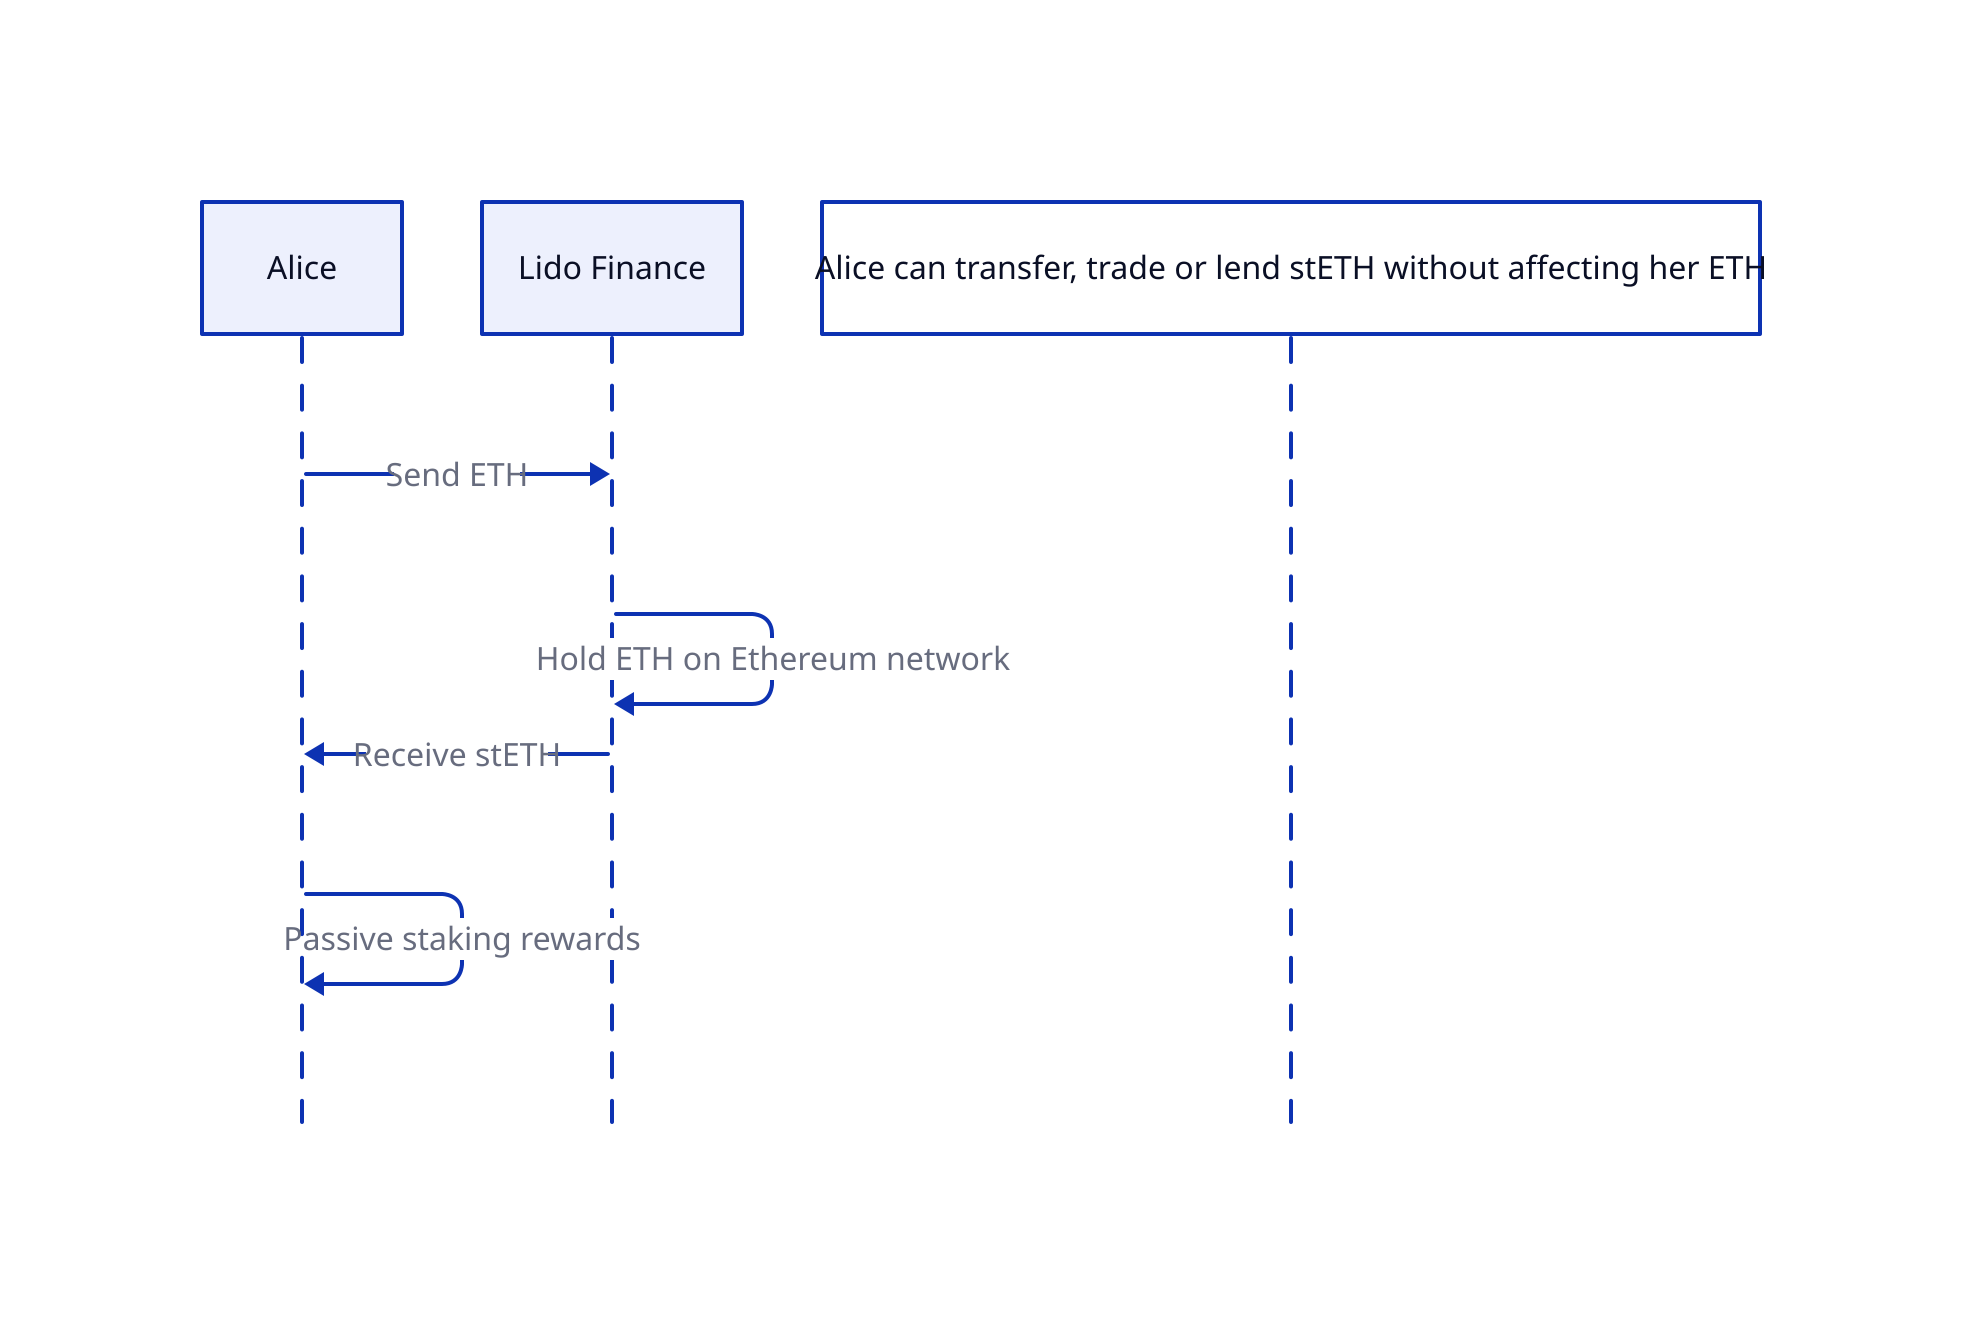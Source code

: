 #shape: sequence_diagram
#Alice -> Lido:ETH
#Lido -> Ethereum network:ETH
#Ethereum network -> Alice:stETH

shape: sequence_diagram
    #participant Alice
    #participant Lido Finance

    Alice -> Lido Finance: Send ETH
    Lido Finance -> Lido Finance: Hold ETH on Ethereum network
    Lido Finance -> Alice: Receive stETH
    Alice -> Alice: Passive staking rewards
    note right of Alice: Alice can transfer, trade or lend stETH without affecting her ETH
